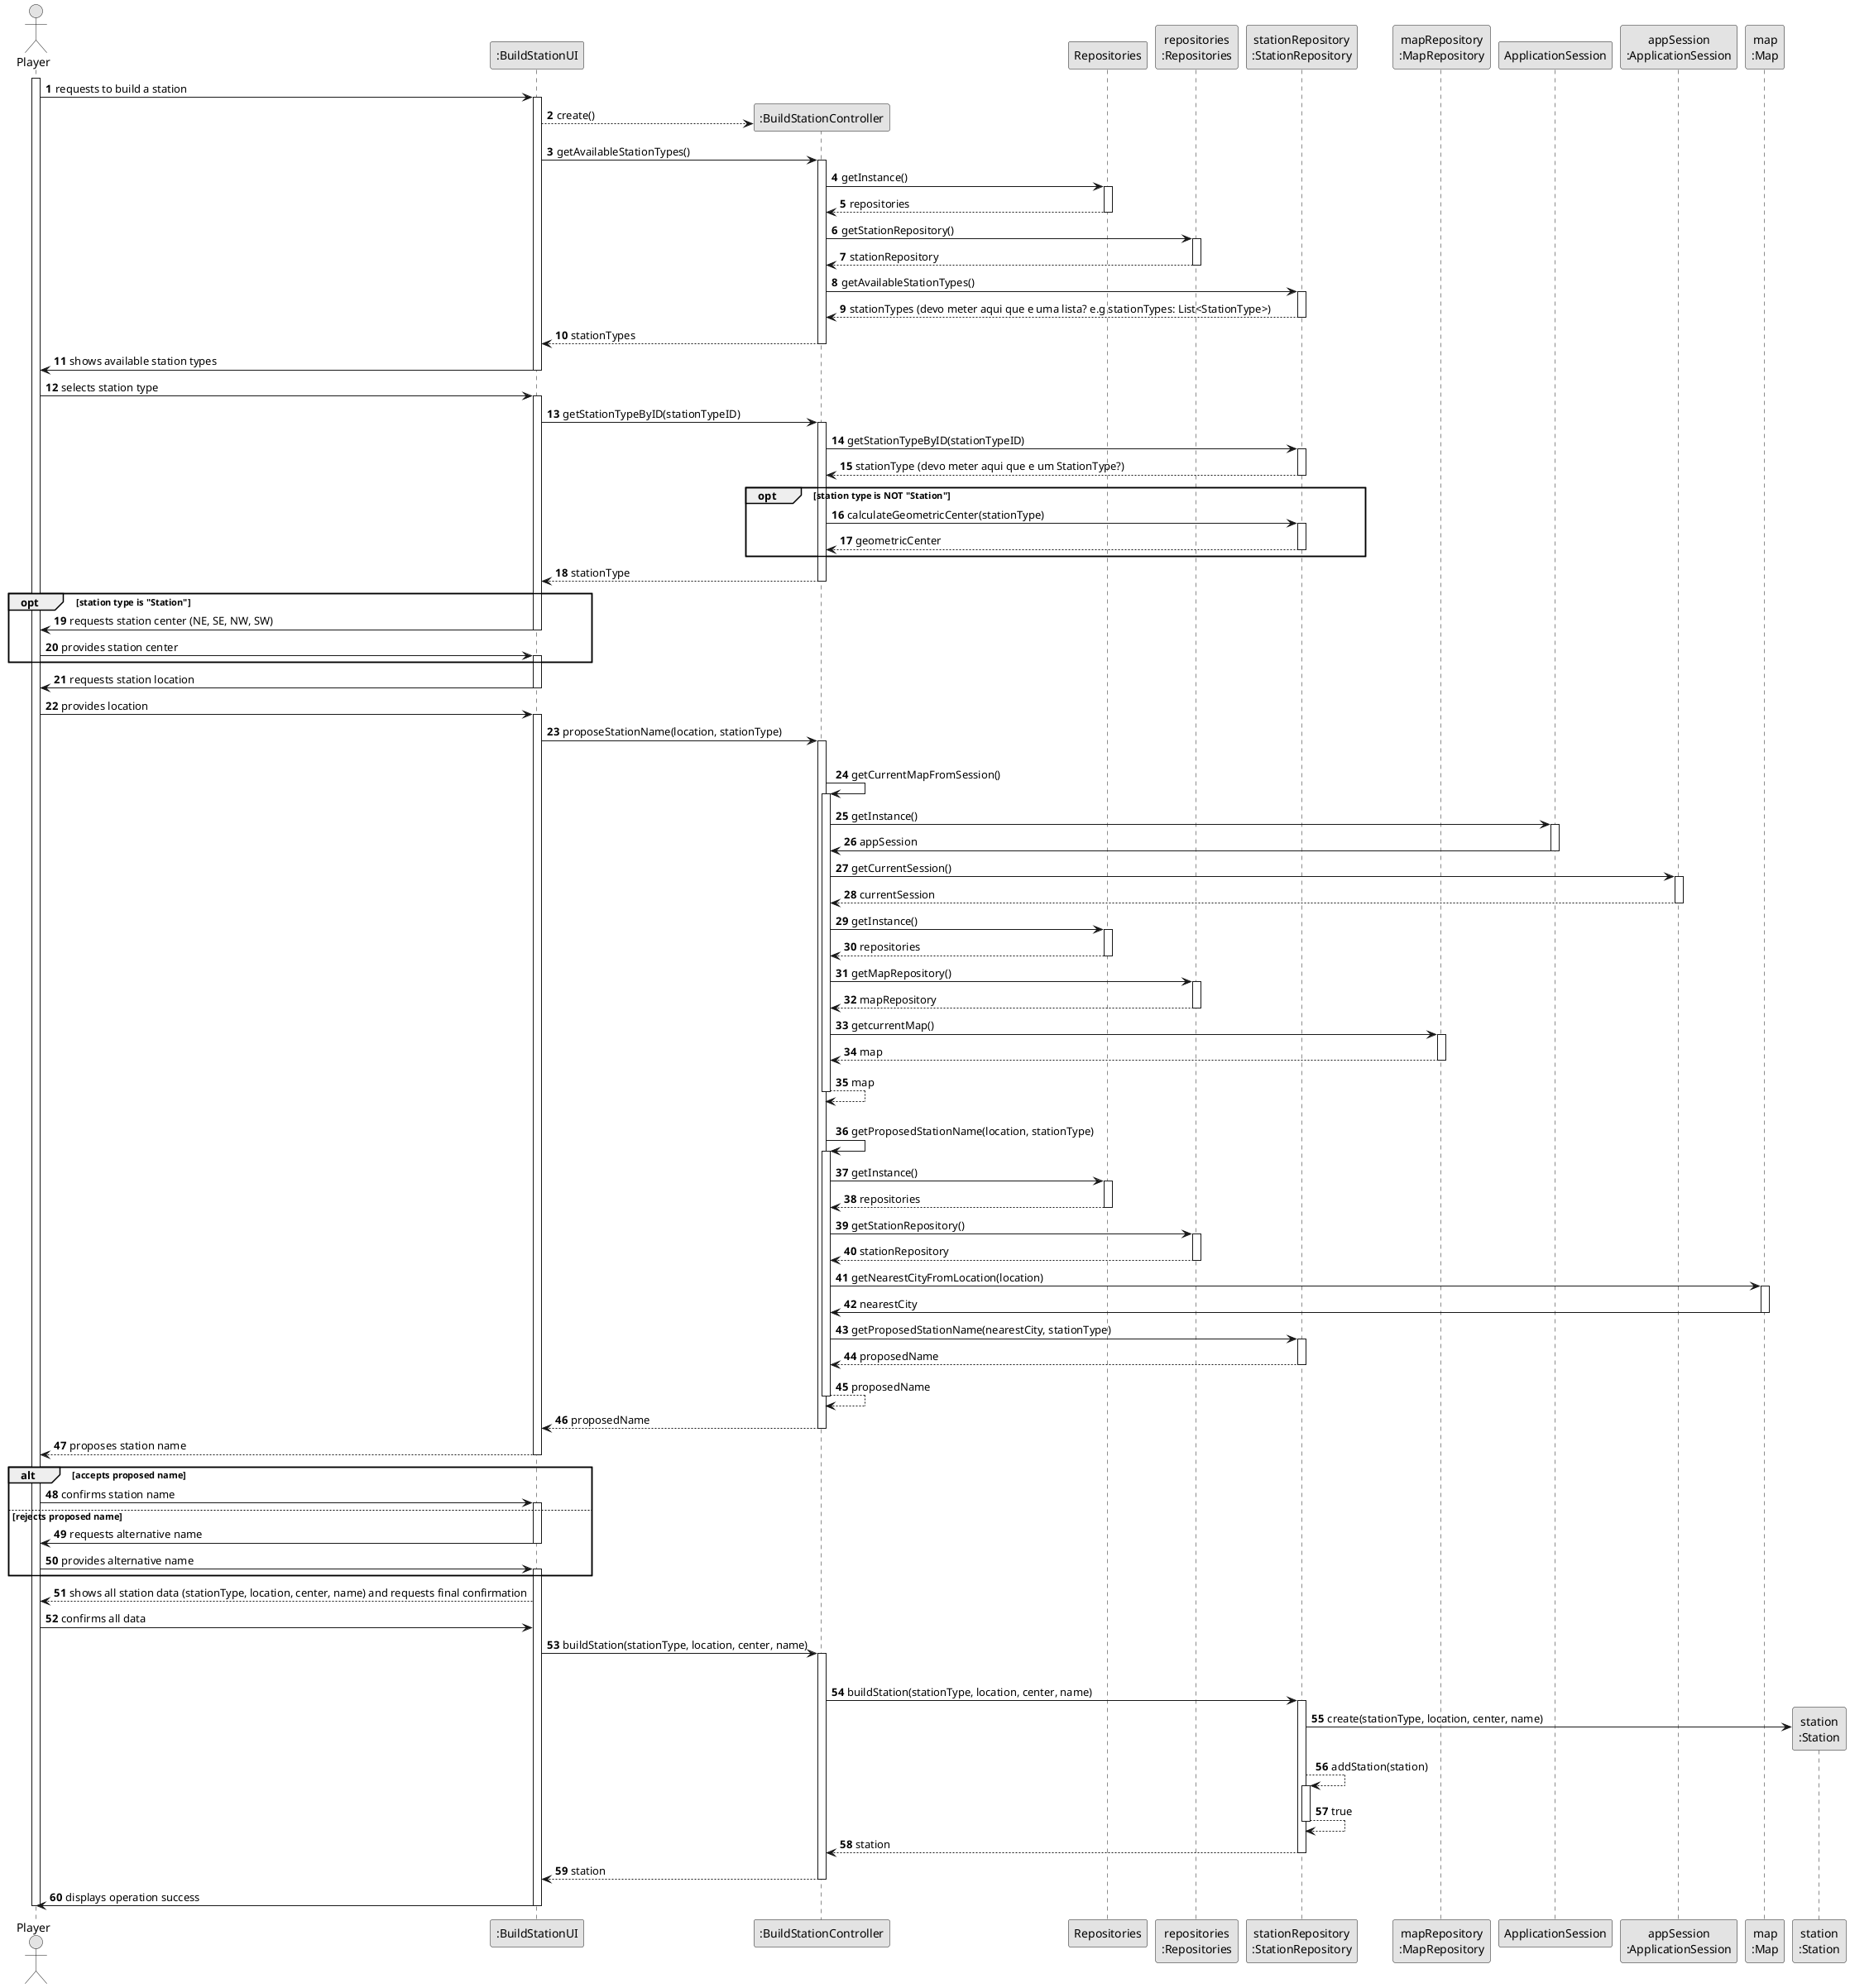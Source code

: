 @startuml
skinparam monochrome true
skinparam packageStyle rectangle
skinparam shadowing false

autonumber

actor "Player" as PLAYER_ACTOR
participant ":BuildStationUI" as UI
participant ":BuildStationController" as CTRL
participant "Repositories" as REPOS
participant "repositories\n:Repositories" as REPOS_SINGLETON
participant "stationRepository\n:StationRepository" as STATION_REPO
participant "mapRepository\n:MapRepository" as MAP_REPO
participant "ApplicationSession" as APP_SESSION
participant "appSession\n:ApplicationSession" as APP_SESSION_SINGLETON
participant "map\n:Map" as MAP
participant "station\n:Station" as STATION

activate PLAYER_ACTOR

PLAYER_ACTOR -> UI : requests to build a station
activate UI

UI --> CTRL ** : create()

UI -> CTRL : getAvailableStationTypes()

activate CTRL
CTRL -> REPOS : getInstance()
activate REPOS
REPOS --> CTRL : repositories
deactivate REPOS

CTRL -> REPOS_SINGLETON : getStationRepository()
activate REPOS_SINGLETON
REPOS_SINGLETON --> CTRL : stationRepository
deactivate REPOS_SINGLETON

CTRL -> STATION_REPO : getAvailableStationTypes()
activate STATION_REPO
STATION_REPO --> CTRL : stationTypes (devo meter aqui que e uma lista? e.g stationTypes: List<StationType>)
deactivate STATION_REPO

CTRL --> UI : stationTypes
deactivate CTRL

UI -> PLAYER_ACTOR : shows available station types
deactivate UI

PLAYER_ACTOR -> UI : selects station type
activate UI

UI -> CTRL : getStationTypeByID(stationTypeID)
activate CTRL
CTRL -> STATION_REPO : getStationTypeByID(stationTypeID)
activate STATION_REPO
STATION_REPO --> CTRL : stationType (devo meter aqui que e um StationType?)
deactivate STATION_REPO

'Ver se o bloco opt esta correto aqui e se faz sentido ser o StationRepo que faz isso
opt station type is NOT "Station"
    CTRL -> STATION_REPO : calculateGeometricCenter(stationType)
    activate STATION_REPO
    STATION_REPO --> CTRL : geometricCenter
    deactivate STATION_REPO
end

CTRL --> UI : stationType
deactivate CTRL


opt station type is "Station"
    UI -> PLAYER_ACTOR : requests station center (NE, SE, NW, SW)
    deactivate UI
    PLAYER_ACTOR -> UI : provides station center
    activate UI
end

    UI -> PLAYER_ACTOR : requests station location
    deactivate UI

PLAYER_ACTOR -> UI : provides location
activate UI

UI -> CTRL : proposeStationName(location, stationType)
activate CTRL

|||
            CTRL -> CTRL : getCurrentMapFromSession()
            activate CTRL
                CTRL -> APP_SESSION: getInstance()
                activate APP_SESSION
                    APP_SESSION -> CTRL: appSession
                deactivate APP_SESSION

                CTRL -> APP_SESSION_SINGLETON: getCurrentSession()
                activate APP_SESSION_SINGLETON
                    APP_SESSION_SINGLETON --> CTRL: currentSession
                deactivate APP_SESSION_SINGLETON

                CTRL -> REPOS : getInstance()
                activate REPOS
                    REPOS --> CTRL: repositories
                deactivate REPOS

                CTRL -> REPOS_SINGLETON: getMapRepository()
                activate REPOS_SINGLETON
                    REPOS_SINGLETON --> CTRL: mapRepository
                deactivate REPOS_SINGLETON

CTRL -> MAP_REPO : getcurrentMap()
activate MAP_REPO

MAP_REPO --> CTRL : map
deactivate MAP_REPO

CTRL --> CTRL : map
deactivate CTRL


|||
'Ver se os parametros estao corretos
CTRL -> CTRL : getProposedStationName(location, stationType)
activate CTRL
CTRL -> REPOS : getInstance()
activate REPOS
REPOS --> CTRL : repositories
deactivate REPOS

CTRL -> REPOS_SINGLETON : getStationRepository()
activate REPOS_SINGLETON
REPOS_SINGLETON --> CTRL : stationRepository
deactivate REPOS_SINGLETON
    CTRL -> MAP : getNearestCityFromLocation(location)
    activate MAP
            MAP -> CTRL : nearestCity
        deactivate MAP

CTRL -> STATION_REPO : getProposedStationName(nearestCity, stationType)
activate STATION_REPO
STATION_REPO --> CTRL : proposedName
deactivate STATION_REPO
CTRL --> CTRL : proposedName
deactivate CTRL
CTRL --> UI : proposedName
deactivate CTRL
UI --> PLAYER_ACTOR : proposes station name

deactivate UI

'Ver se os fluxos de vida da UI dentro do alt estao corretos

alt accepts proposed name
    PLAYER_ACTOR -> UI : confirms station name
    activate UI
else rejects proposed name
    UI -> PLAYER_ACTOR : requests alternative name
    deactivate UI
    PLAYER_ACTOR -> UI : provides alternative name
    activate UI
end

UI --> PLAYER_ACTOR : shows all station data (stationType, location, center, name) and requests final confirmation
PLAYER_ACTOR -> UI : confirms all data

UI -> CTRL : buildStation(stationType, location, center, name)
activate CTRL

|||
CTRL -> STATION_REPO : buildStation(stationType, location, center, name)
activate STATION_REPO

STATION_REPO -> STATION** : create(stationType, location, center, name)
STATION_REPO --> STATION_REPO : addStation(station)
activate STATION_REPO
STATION_REPO --> STATION_REPO : true
deactivate STATION_REPO

STATION_REPO --> CTRL : station
deactivate STATION_REPO

CTRL --> UI : station
deactivate CTRL

UI -> PLAYER_ACTOR : displays operation success
deactivate UI

deactivate PLAYER_ACTOR
@enduml